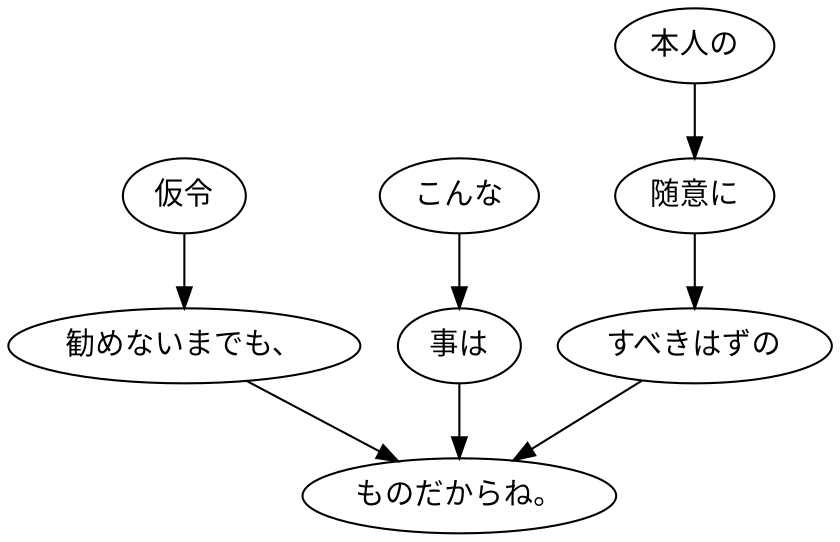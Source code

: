 digraph graph2451 {
	node0 [label="仮令"];
	node1 [label="勧めないまでも、"];
	node2 [label="こんな"];
	node3 [label="事は"];
	node4 [label="本人の"];
	node5 [label="随意に"];
	node6 [label="すべきはずの"];
	node7 [label="ものだからね。"];
	node0 -> node1;
	node1 -> node7;
	node2 -> node3;
	node3 -> node7;
	node4 -> node5;
	node5 -> node6;
	node6 -> node7;
}
